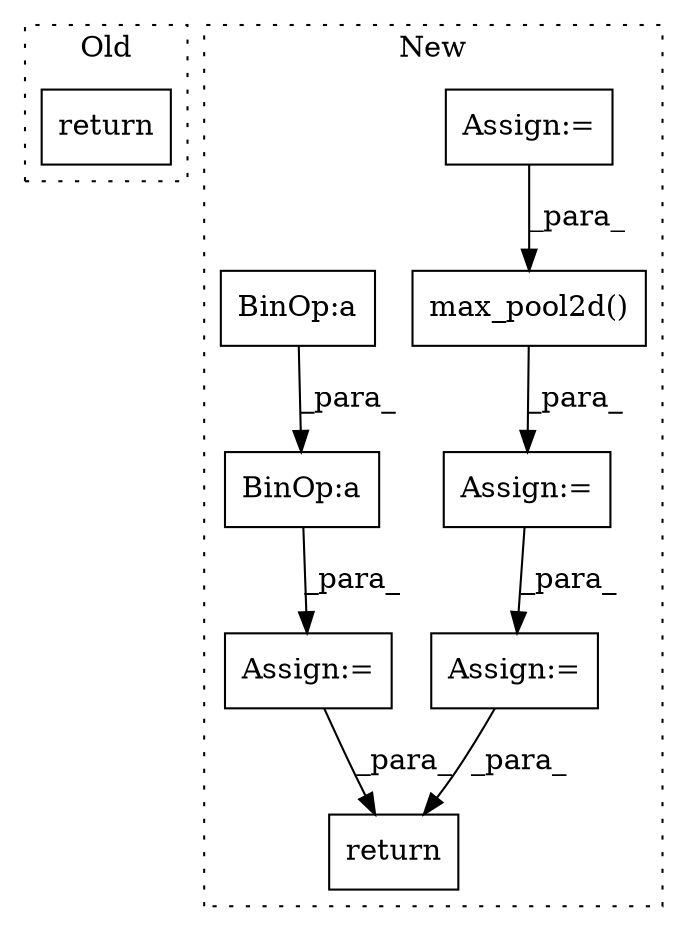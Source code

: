 digraph G {
subgraph cluster0 {
1 [label="return" a="93" s="6524" l="7" shape="box"];
label = "Old";
style="dotted";
}
subgraph cluster1 {
2 [label="max_pool2d()" a="75" s="7658,7735" l="31,22" shape="box"];
3 [label="return" a="93" s="8014" l="7" shape="box"];
4 [label="Assign:=" a="68" s="7325" l="3" shape="box"];
5 [label="Assign:=" a="68" s="7935" l="3" shape="box"];
6 [label="Assign:=" a="68" s="7655" l="3" shape="box"];
7 [label="BinOp:a" a="82" s="7822" l="23" shape="box"];
8 [label="BinOp:a" a="82" s="7825" l="3" shape="box"];
9 [label="Assign:=" a="68" s="7897" l="3" shape="box"];
label = "New";
style="dotted";
}
2 -> 6 [label="_para_"];
4 -> 2 [label="_para_"];
5 -> 3 [label="_para_"];
6 -> 5 [label="_para_"];
7 -> 9 [label="_para_"];
8 -> 7 [label="_para_"];
9 -> 3 [label="_para_"];
}